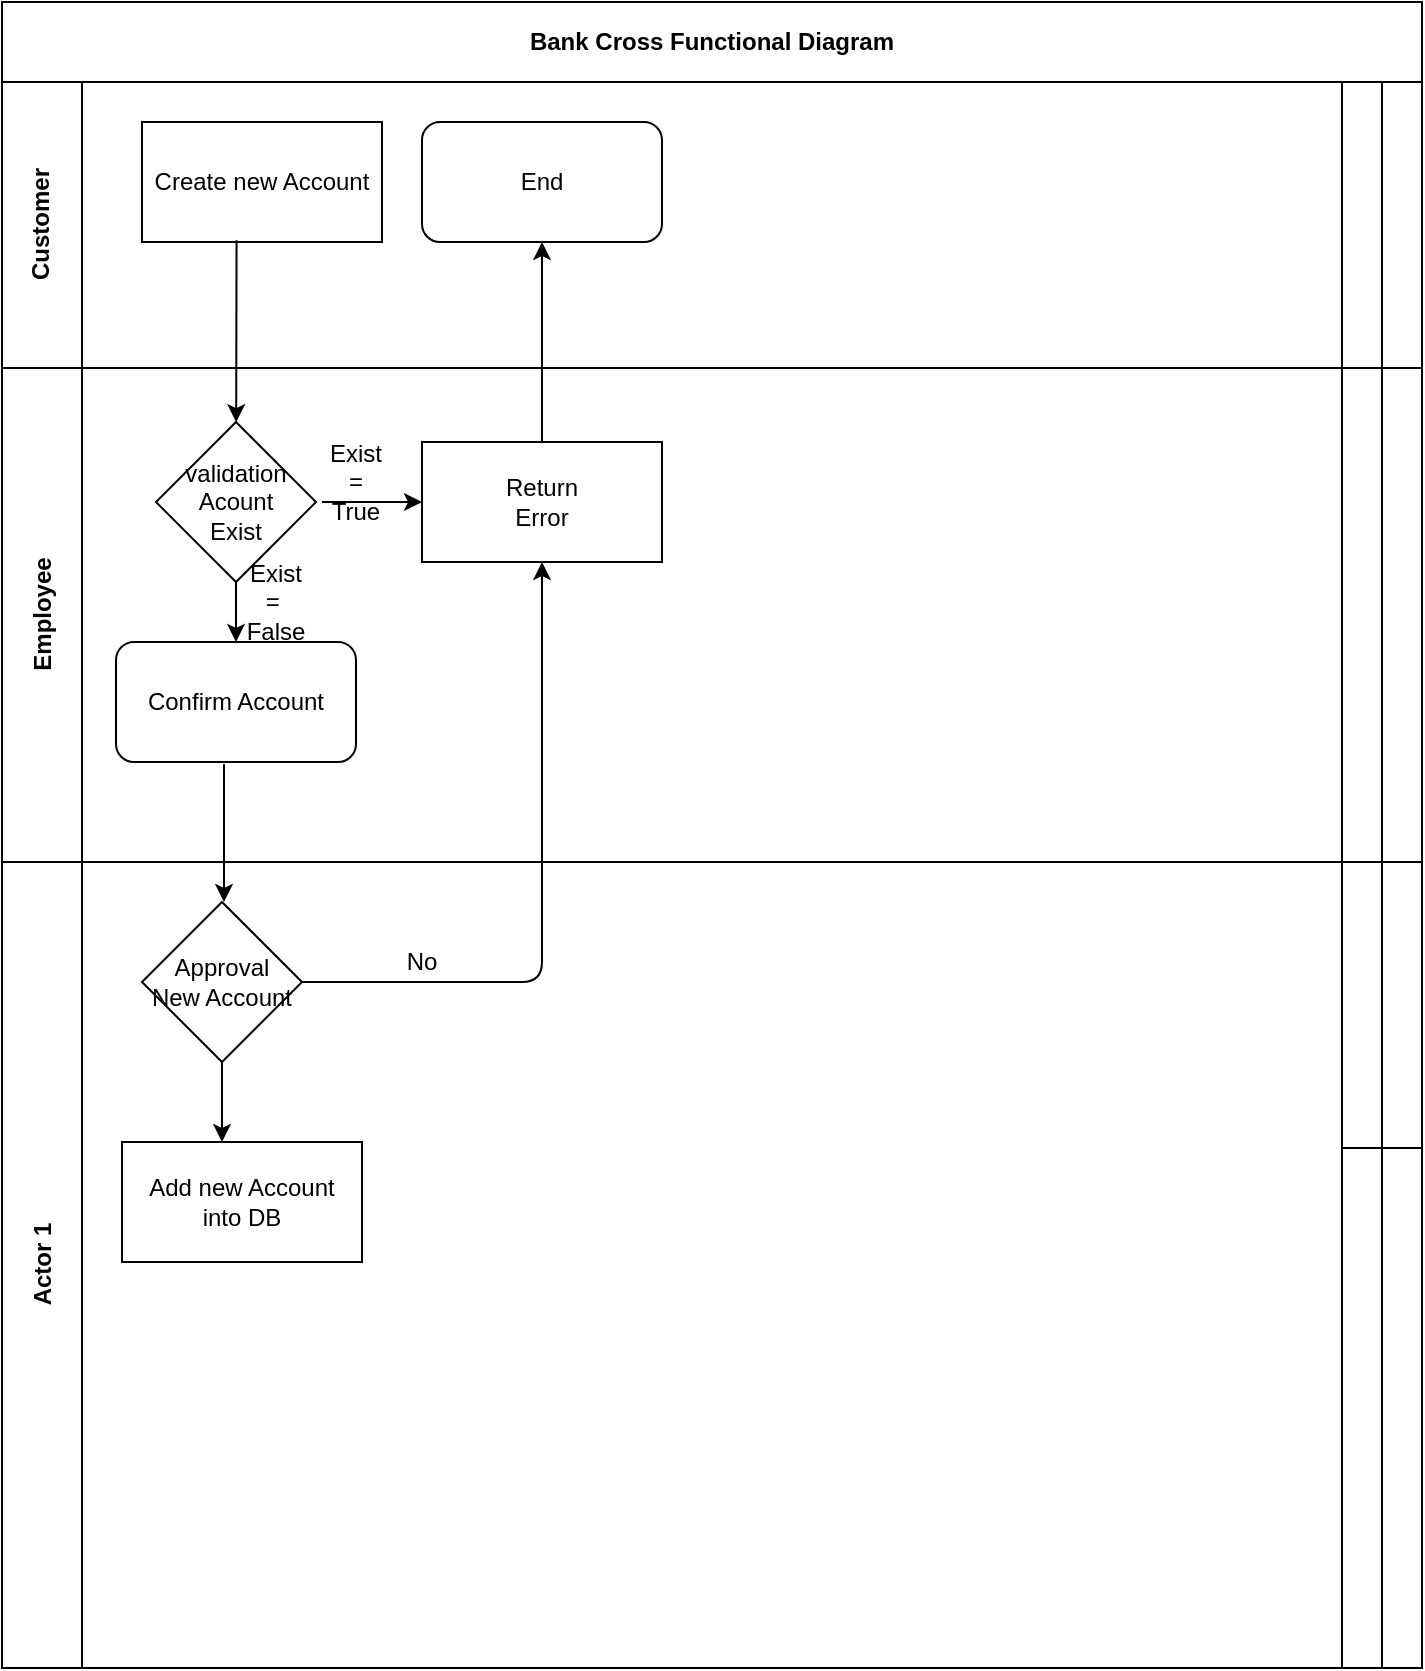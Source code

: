 <mxfile version="13.7.9" type="device"><diagram id="kgpKYQtTHZ0yAKxKKP6v" name="Page-1"><mxGraphModel dx="813" dy="539" grid="1" gridSize="10" guides="1" tooltips="1" connect="1" arrows="1" fold="1" page="1" pageScale="1" pageWidth="850" pageHeight="1100" math="0" shadow="0"><root><mxCell id="0"/><mxCell id="1" parent="0"/><mxCell id="hK99xcUvFKVp6IGDmYnQ-18" value="Bank Cross Functional Diagram" style="shape=table;childLayout=tableLayout;rowLines=0;columnLines=0;startSize=40;html=1;whiteSpace=wrap;collapsible=0;recursiveResize=0;expand=0;pointerEvents=0;fontStyle=1;align=center;" vertex="1" parent="1"><mxGeometry x="70" y="870" width="710" height="833.0" as="geometry"/></mxCell><mxCell id="hK99xcUvFKVp6IGDmYnQ-23" value="Customer" style="swimlane;horizontal=0;points=[[0,0.5],[1,0.5]];portConstraint=eastwest;startSize=40;html=1;whiteSpace=wrap;collapsible=0;recursiveResize=0;expand=0;pointerEvents=0;" vertex="1" parent="hK99xcUvFKVp6IGDmYnQ-18"><mxGeometry y="40" width="710" height="143" as="geometry"/></mxCell><mxCell id="hK99xcUvFKVp6IGDmYnQ-24" value="" style="swimlane;connectable=0;startSize=0;html=1;whiteSpace=wrap;collapsible=0;recursiveResize=0;expand=0;pointerEvents=0;" vertex="1" parent="hK99xcUvFKVp6IGDmYnQ-23"><mxGeometry x="40" width="630" height="143" as="geometry"/></mxCell><mxCell id="hK99xcUvFKVp6IGDmYnQ-52" value="End" style="rounded=1;whiteSpace=wrap;html=1;" vertex="1" parent="hK99xcUvFKVp6IGDmYnQ-24"><mxGeometry x="170" y="20" width="120" height="60" as="geometry"/></mxCell><mxCell id="hK99xcUvFKVp6IGDmYnQ-44" value="Create new Account" style="rounded=0;whiteSpace=wrap;html=1;" vertex="1" parent="hK99xcUvFKVp6IGDmYnQ-24"><mxGeometry x="30" y="20" width="120" height="60" as="geometry"/></mxCell><mxCell id="hK99xcUvFKVp6IGDmYnQ-25" value="" style="swimlane;connectable=0;startSize=0;html=1;whiteSpace=wrap;collapsible=0;recursiveResize=0;expand=0;pointerEvents=0;" vertex="1" parent="hK99xcUvFKVp6IGDmYnQ-23"><mxGeometry x="670" width="20" height="143" as="geometry"/></mxCell><mxCell id="hK99xcUvFKVp6IGDmYnQ-26" value="" style="swimlane;connectable=0;startSize=0;html=1;whiteSpace=wrap;collapsible=0;recursiveResize=0;expand=0;pointerEvents=0;" vertex="1" parent="hK99xcUvFKVp6IGDmYnQ-23"><mxGeometry x="690" width="20" height="143" as="geometry"/></mxCell><mxCell id="hK99xcUvFKVp6IGDmYnQ-27" value="Employee" style="swimlane;horizontal=0;points=[[0,0.5],[1,0.5]];portConstraint=eastwest;startSize=40;html=1;whiteSpace=wrap;collapsible=0;recursiveResize=0;expand=0;pointerEvents=0;" vertex="1" parent="hK99xcUvFKVp6IGDmYnQ-18"><mxGeometry y="183" width="710" height="247" as="geometry"/></mxCell><mxCell id="hK99xcUvFKVp6IGDmYnQ-28" value="" style="swimlane;connectable=0;startSize=0;html=1;whiteSpace=wrap;collapsible=0;recursiveResize=0;expand=0;pointerEvents=0;" vertex="1" parent="hK99xcUvFKVp6IGDmYnQ-27"><mxGeometry x="40" width="630" height="247" as="geometry"/></mxCell><mxCell id="hK99xcUvFKVp6IGDmYnQ-54" value="Exist&lt;br&gt;=&lt;br&gt;True" style="text;html=1;strokeColor=none;fillColor=none;align=center;verticalAlign=middle;whiteSpace=wrap;rounded=0;" vertex="1" parent="hK99xcUvFKVp6IGDmYnQ-28"><mxGeometry x="117" y="47" width="40" height="20" as="geometry"/></mxCell><mxCell id="hK99xcUvFKVp6IGDmYnQ-47" value="validation&lt;br&gt;Acount&lt;br&gt;Exist" style="rhombus;whiteSpace=wrap;html=1;" vertex="1" parent="hK99xcUvFKVp6IGDmYnQ-28"><mxGeometry x="37" y="27" width="80" height="80" as="geometry"/></mxCell><mxCell id="hK99xcUvFKVp6IGDmYnQ-48" value="" style="endArrow=classic;html=1;exitX=0.5;exitY=1;exitDx=0;exitDy=0;" edge="1" parent="hK99xcUvFKVp6IGDmYnQ-28" source="hK99xcUvFKVp6IGDmYnQ-47"><mxGeometry width="50" height="50" relative="1" as="geometry"><mxPoint x="290" y="57" as="sourcePoint"/><mxPoint x="77" y="137.0" as="targetPoint"/></mxGeometry></mxCell><mxCell id="hK99xcUvFKVp6IGDmYnQ-51" value="Return&lt;br&gt;Error" style="rounded=0;whiteSpace=wrap;html=1;" vertex="1" parent="hK99xcUvFKVp6IGDmYnQ-28"><mxGeometry x="170" y="37" width="120" height="60" as="geometry"/></mxCell><mxCell id="hK99xcUvFKVp6IGDmYnQ-55" value="Exist =&amp;nbsp; False" style="text;html=1;strokeColor=none;fillColor=none;align=center;verticalAlign=middle;whiteSpace=wrap;rounded=0;" vertex="1" parent="hK99xcUvFKVp6IGDmYnQ-28"><mxGeometry x="77" y="107" width="40" height="20" as="geometry"/></mxCell><mxCell id="hK99xcUvFKVp6IGDmYnQ-56" value="Confirm Account" style="rounded=1;whiteSpace=wrap;html=1;" vertex="1" parent="hK99xcUvFKVp6IGDmYnQ-28"><mxGeometry x="17" y="137" width="120" height="60" as="geometry"/></mxCell><mxCell id="hK99xcUvFKVp6IGDmYnQ-29" value="" style="swimlane;connectable=0;startSize=0;html=1;whiteSpace=wrap;collapsible=0;recursiveResize=0;expand=0;pointerEvents=0;" vertex="1" parent="hK99xcUvFKVp6IGDmYnQ-27"><mxGeometry x="670" width="20" height="247" as="geometry"/></mxCell><mxCell id="hK99xcUvFKVp6IGDmYnQ-30" value="" style="swimlane;connectable=0;startSize=0;html=1;whiteSpace=wrap;collapsible=0;recursiveResize=0;expand=0;pointerEvents=0;" vertex="1" parent="hK99xcUvFKVp6IGDmYnQ-27"><mxGeometry x="690" width="20" height="247" as="geometry"/></mxCell><mxCell id="hK99xcUvFKVp6IGDmYnQ-19" value="Actor 1" style="swimlane;horizontal=0;points=[[0,0.5],[1,0.5]];portConstraint=eastwest;startSize=40;html=1;whiteSpace=wrap;collapsible=0;recursiveResize=0;expand=0;pointerEvents=0;fontStyle=1" vertex="1" parent="hK99xcUvFKVp6IGDmYnQ-18"><mxGeometry y="430" width="710" height="403" as="geometry"/></mxCell><mxCell id="hK99xcUvFKVp6IGDmYnQ-20" value="" style="swimlane;connectable=0;startSize=403;html=1;whiteSpace=wrap;collapsible=0;recursiveResize=0;expand=0;pointerEvents=0;" vertex="1" parent="hK99xcUvFKVp6IGDmYnQ-19"><mxGeometry x="40" width="630" height="403" as="geometry"/></mxCell><mxCell id="hK99xcUvFKVp6IGDmYnQ-60" value="No" style="text;html=1;strokeColor=none;fillColor=none;align=center;verticalAlign=middle;whiteSpace=wrap;rounded=0;" vertex="1" parent="hK99xcUvFKVp6IGDmYnQ-20"><mxGeometry x="150" y="40" width="40" height="20" as="geometry"/></mxCell><mxCell id="hK99xcUvFKVp6IGDmYnQ-58" value="Approval&lt;br&gt;New Account" style="rhombus;whiteSpace=wrap;html=1;" vertex="1" parent="hK99xcUvFKVp6IGDmYnQ-20"><mxGeometry x="30" y="20" width="80" height="80" as="geometry"/></mxCell><mxCell id="hK99xcUvFKVp6IGDmYnQ-64" value="Add new Account &lt;br&gt;into DB" style="rounded=0;whiteSpace=wrap;html=1;" vertex="1" parent="hK99xcUvFKVp6IGDmYnQ-20"><mxGeometry x="20" y="140" width="120" height="60" as="geometry"/></mxCell><mxCell id="hK99xcUvFKVp6IGDmYnQ-21" value="" style="swimlane;connectable=0;startSize=143;html=1;whiteSpace=wrap;collapsible=0;recursiveResize=0;expand=0;pointerEvents=0;" vertex="1" parent="hK99xcUvFKVp6IGDmYnQ-19"><mxGeometry x="670" width="20" height="403" as="geometry"/></mxCell><mxCell id="hK99xcUvFKVp6IGDmYnQ-22" value="" style="swimlane;connectable=0;startSize=143;html=1;whiteSpace=wrap;collapsible=0;recursiveResize=0;expand=0;pointerEvents=0;" vertex="1" parent="hK99xcUvFKVp6IGDmYnQ-19"><mxGeometry x="690" width="20" height="403" as="geometry"/></mxCell><mxCell id="hK99xcUvFKVp6IGDmYnQ-46" value="" style="endArrow=classic;html=1;exitX=0.394;exitY=0.986;exitDx=0;exitDy=0;exitPerimeter=0;" edge="1" parent="hK99xcUvFKVp6IGDmYnQ-18" source="hK99xcUvFKVp6IGDmYnQ-44" target="hK99xcUvFKVp6IGDmYnQ-47"><mxGeometry width="50" height="50" relative="1" as="geometry"><mxPoint x="330" y="240" as="sourcePoint"/><mxPoint x="117" y="200" as="targetPoint"/></mxGeometry></mxCell><mxCell id="hK99xcUvFKVp6IGDmYnQ-53" value="" style="endArrow=classic;html=1;exitX=0.5;exitY=0;exitDx=0;exitDy=0;entryX=0.5;entryY=1;entryDx=0;entryDy=0;" edge="1" parent="hK99xcUvFKVp6IGDmYnQ-18" source="hK99xcUvFKVp6IGDmYnQ-51" target="hK99xcUvFKVp6IGDmYnQ-52"><mxGeometry width="50" height="50" relative="1" as="geometry"><mxPoint x="330" y="220" as="sourcePoint"/><mxPoint x="380" y="170" as="targetPoint"/></mxGeometry></mxCell><mxCell id="hK99xcUvFKVp6IGDmYnQ-50" value="" style="endArrow=classic;html=1;" edge="1" parent="1" target="hK99xcUvFKVp6IGDmYnQ-51"><mxGeometry width="50" height="50" relative="1" as="geometry"><mxPoint x="230" y="1120" as="sourcePoint"/><mxPoint x="290" y="1120" as="targetPoint"/></mxGeometry></mxCell><mxCell id="hK99xcUvFKVp6IGDmYnQ-57" value="" style="endArrow=classic;html=1;exitX=0.45;exitY=1.019;exitDx=0;exitDy=0;exitPerimeter=0;" edge="1" parent="1" source="hK99xcUvFKVp6IGDmYnQ-56"><mxGeometry width="50" height="50" relative="1" as="geometry"><mxPoint x="410" y="1210" as="sourcePoint"/><mxPoint x="181" y="1320" as="targetPoint"/></mxGeometry></mxCell><mxCell id="hK99xcUvFKVp6IGDmYnQ-59" value="" style="endArrow=classic;html=1;" edge="1" parent="1"><mxGeometry width="50" height="50" relative="1" as="geometry"><mxPoint x="180" y="1400" as="sourcePoint"/><mxPoint x="180" y="1440" as="targetPoint"/></mxGeometry></mxCell><mxCell id="hK99xcUvFKVp6IGDmYnQ-61" value="" style="endArrow=classic;html=1;entryX=0.5;entryY=1;entryDx=0;entryDy=0;" edge="1" parent="1" target="hK99xcUvFKVp6IGDmYnQ-51"><mxGeometry width="50" height="50" relative="1" as="geometry"><mxPoint x="220" y="1360" as="sourcePoint"/><mxPoint x="460" y="1290" as="targetPoint"/><Array as="points"><mxPoint x="340" y="1360"/></Array></mxGeometry></mxCell></root></mxGraphModel></diagram></mxfile>